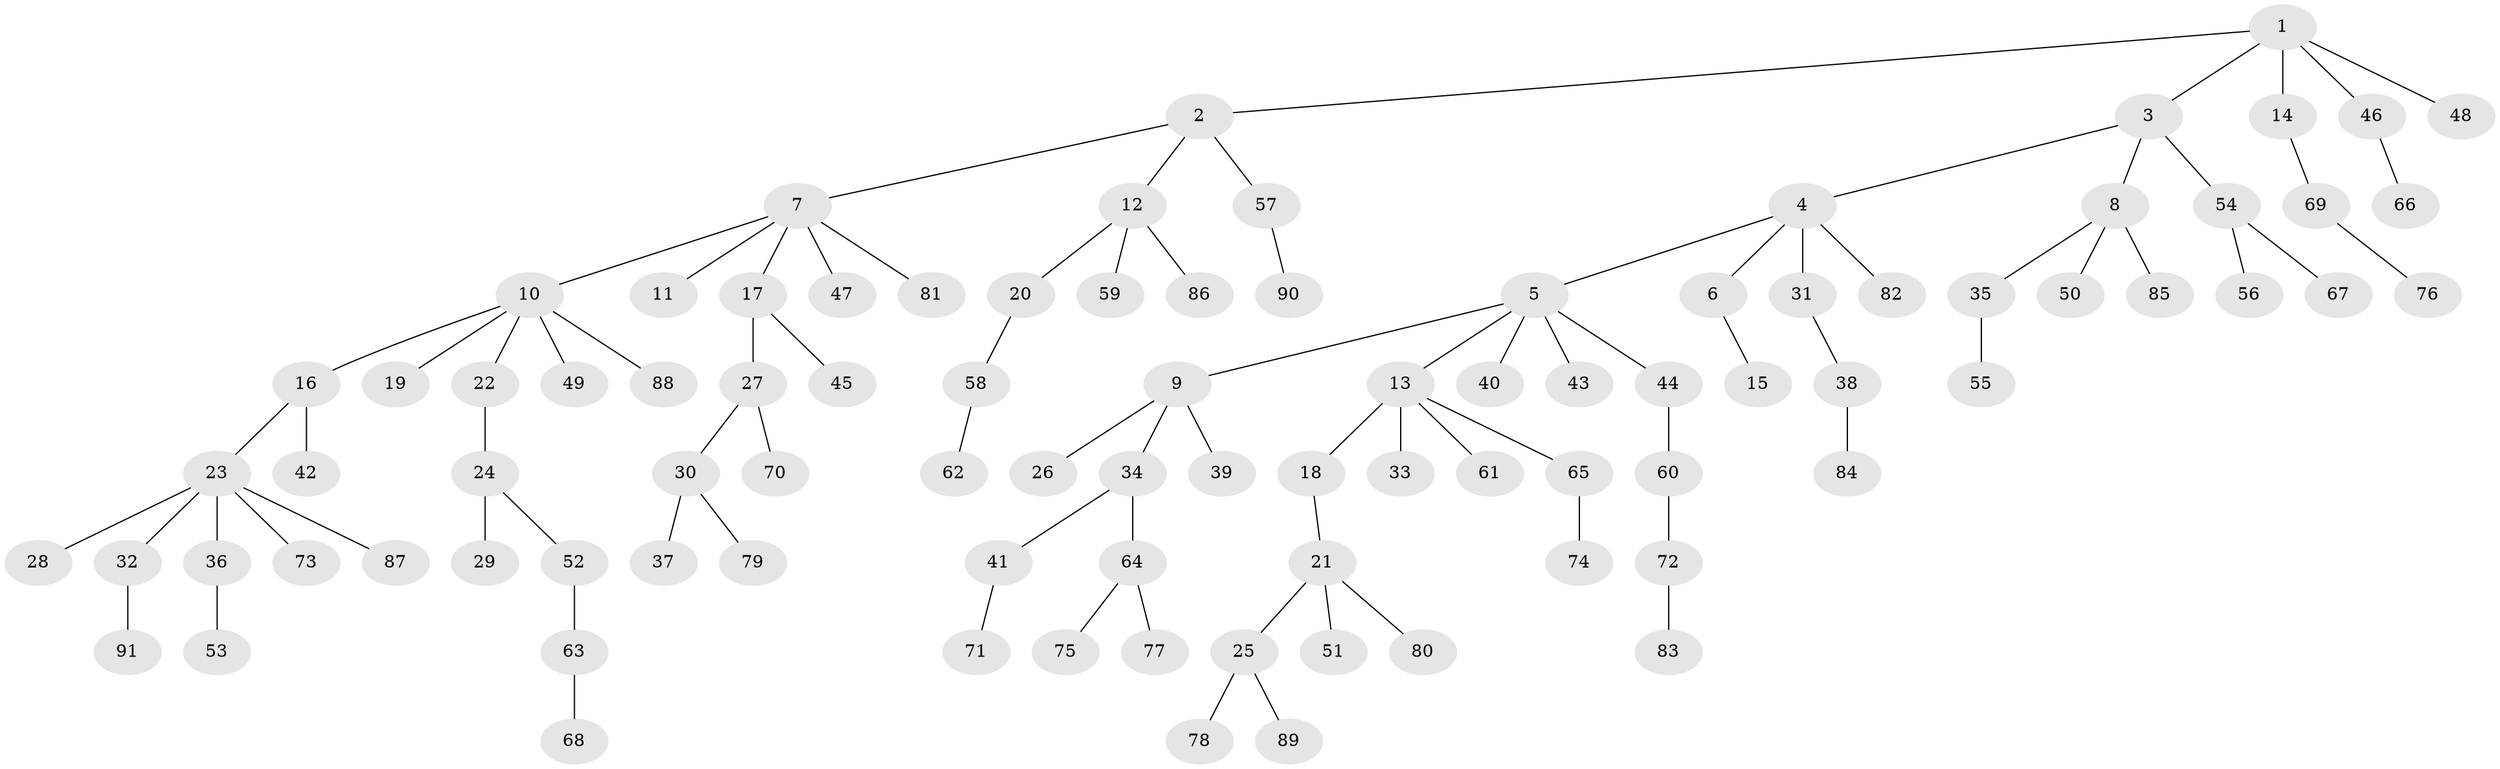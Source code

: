 // coarse degree distribution, {5: 0.05, 4: 0.08333333333333333, 6: 0.016666666666666666, 1: 0.5833333333333334, 7: 0.016666666666666666, 3: 0.08333333333333333, 2: 0.16666666666666666}
// Generated by graph-tools (version 1.1) at 2025/42/03/06/25 10:42:05]
// undirected, 91 vertices, 90 edges
graph export_dot {
graph [start="1"]
  node [color=gray90,style=filled];
  1;
  2;
  3;
  4;
  5;
  6;
  7;
  8;
  9;
  10;
  11;
  12;
  13;
  14;
  15;
  16;
  17;
  18;
  19;
  20;
  21;
  22;
  23;
  24;
  25;
  26;
  27;
  28;
  29;
  30;
  31;
  32;
  33;
  34;
  35;
  36;
  37;
  38;
  39;
  40;
  41;
  42;
  43;
  44;
  45;
  46;
  47;
  48;
  49;
  50;
  51;
  52;
  53;
  54;
  55;
  56;
  57;
  58;
  59;
  60;
  61;
  62;
  63;
  64;
  65;
  66;
  67;
  68;
  69;
  70;
  71;
  72;
  73;
  74;
  75;
  76;
  77;
  78;
  79;
  80;
  81;
  82;
  83;
  84;
  85;
  86;
  87;
  88;
  89;
  90;
  91;
  1 -- 2;
  1 -- 3;
  1 -- 14;
  1 -- 46;
  1 -- 48;
  2 -- 7;
  2 -- 12;
  2 -- 57;
  3 -- 4;
  3 -- 8;
  3 -- 54;
  4 -- 5;
  4 -- 6;
  4 -- 31;
  4 -- 82;
  5 -- 9;
  5 -- 13;
  5 -- 40;
  5 -- 43;
  5 -- 44;
  6 -- 15;
  7 -- 10;
  7 -- 11;
  7 -- 17;
  7 -- 47;
  7 -- 81;
  8 -- 35;
  8 -- 50;
  8 -- 85;
  9 -- 26;
  9 -- 34;
  9 -- 39;
  10 -- 16;
  10 -- 19;
  10 -- 22;
  10 -- 49;
  10 -- 88;
  12 -- 20;
  12 -- 59;
  12 -- 86;
  13 -- 18;
  13 -- 33;
  13 -- 61;
  13 -- 65;
  14 -- 69;
  16 -- 23;
  16 -- 42;
  17 -- 27;
  17 -- 45;
  18 -- 21;
  20 -- 58;
  21 -- 25;
  21 -- 51;
  21 -- 80;
  22 -- 24;
  23 -- 28;
  23 -- 32;
  23 -- 36;
  23 -- 73;
  23 -- 87;
  24 -- 29;
  24 -- 52;
  25 -- 78;
  25 -- 89;
  27 -- 30;
  27 -- 70;
  30 -- 37;
  30 -- 79;
  31 -- 38;
  32 -- 91;
  34 -- 41;
  34 -- 64;
  35 -- 55;
  36 -- 53;
  38 -- 84;
  41 -- 71;
  44 -- 60;
  46 -- 66;
  52 -- 63;
  54 -- 56;
  54 -- 67;
  57 -- 90;
  58 -- 62;
  60 -- 72;
  63 -- 68;
  64 -- 75;
  64 -- 77;
  65 -- 74;
  69 -- 76;
  72 -- 83;
}

